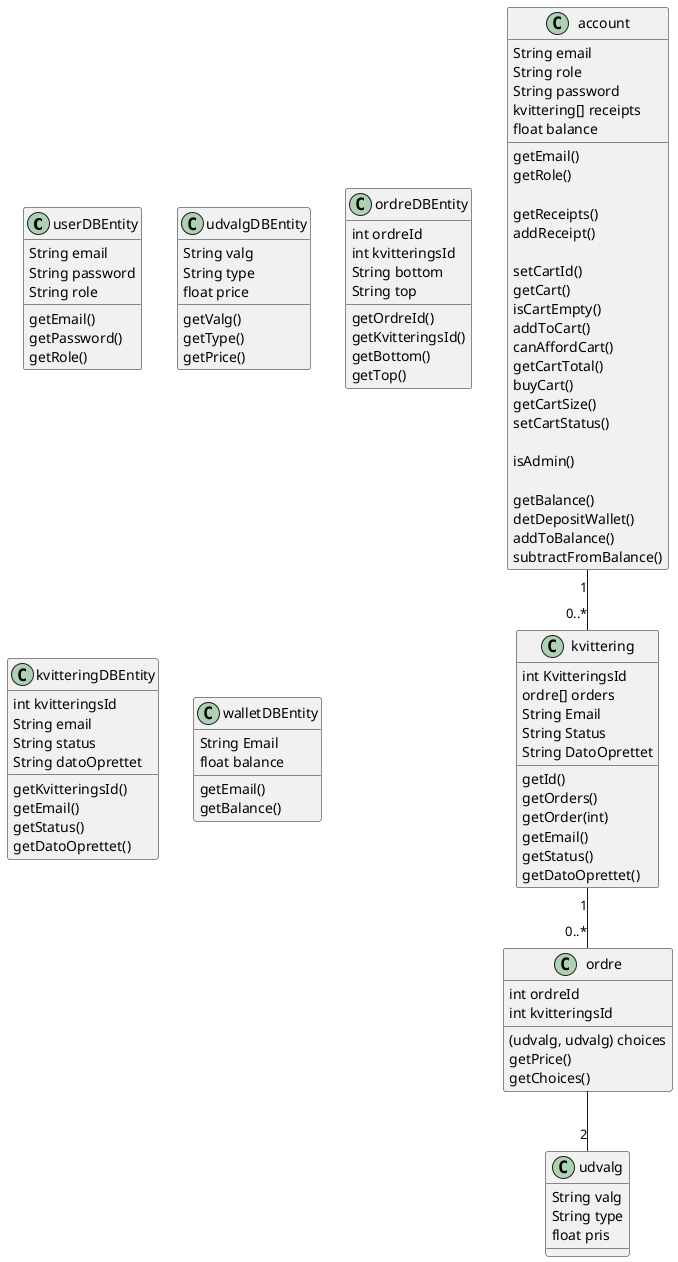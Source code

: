 @startuml

class userDBEntity{
    String email
    String password
    String role

    getEmail()
    getPassword()
    getRole()
}

class udvalgDBEntity{
    String valg
    String type
    float price

    getValg()
    getType()
    getPrice()
}

class ordreDBEntity{
    int ordreId
    int kvitteringsId
    String bottom
    String top
    
    getOrdreId()
    getKvitteringsId()
    getBottom()
    getTop()
}

class kvitteringDBEntity{
    int kvitteringsId
    String email
    String status
    String datoOprettet

    getKvitteringsId()
    getEmail()
    getStatus()
    getDatoOprettet()
}

class walletDBEntity{
    String Email
    float balance

    getEmail()
    getBalance()
}

class udvalg{
    String valg
    String type
    float pris
}

class ordre{
    (udvalg, udvalg) choices
    int ordreId
    int kvitteringsId

    getPrice()
    getChoices()
}

class kvittering{
    int KvitteringsId
    ordre[] orders
    String Email
    String Status
    String DatoOprettet

    getId()
    getOrders()
    getOrder(int)
    getEmail()
    getStatus()
    getDatoOprettet()
}

class account{
    String email
    String role
    String password
    kvittering[] receipts
    float balance

    getEmail()
    getRole()
    
    getReceipts()
    addReceipt()

    setCartId()
    getCart()
    isCartEmpty()
    addToCart()
    canAffordCart()
    getCartTotal()
    buyCart()
    getCartSize()
    setCartStatus()

    isAdmin()
    
    getBalance()
    detDepositWallet()
    addToBalance()
    subtractFromBalance()
}

account "1"--"0..*" kvittering
kvittering "1"--"0..*" ordre
ordre --"2" udvalg

@enduml